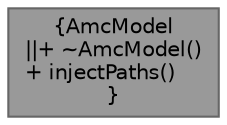 digraph "AmcModel"
{
 // INTERACTIVE_SVG=YES
 // LATEX_PDF_SIZE
  bgcolor="transparent";
  edge [fontname=Helvetica,fontsize=10,labelfontname=Helvetica,labelfontsize=10];
  node [fontname=Helvetica,fontsize=10,shape=box,height=0.2,width=0.4];
  Node1 [label="{AmcModel\n||+ ~AmcModel()\l+ injectPaths()\l}",height=0.2,width=0.4,color="gray40", fillcolor="grey60", style="filled", fontcolor="black",tooltip=" "];
}
